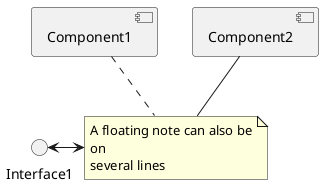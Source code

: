 @startuml
component Component1 as C
component Component2 as D
interface Interface1 as E

note as N
    A floating note can also be
    on
    several lines
end note

C .. N

D -- N

' N - E

E <-> N

@enduml
